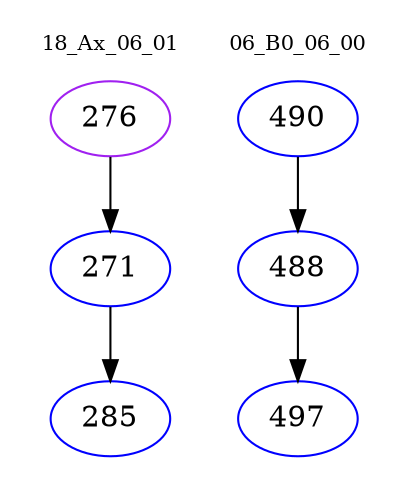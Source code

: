 digraph{
subgraph cluster_0 {
color = white
label = "18_Ax_06_01";
fontsize=10;
T0_276 [label="276", color="purple"]
T0_276 -> T0_271 [color="black"]
T0_271 [label="271", color="blue"]
T0_271 -> T0_285 [color="black"]
T0_285 [label="285", color="blue"]
}
subgraph cluster_1 {
color = white
label = "06_B0_06_00";
fontsize=10;
T1_490 [label="490", color="blue"]
T1_490 -> T1_488 [color="black"]
T1_488 [label="488", color="blue"]
T1_488 -> T1_497 [color="black"]
T1_497 [label="497", color="blue"]
}
}
